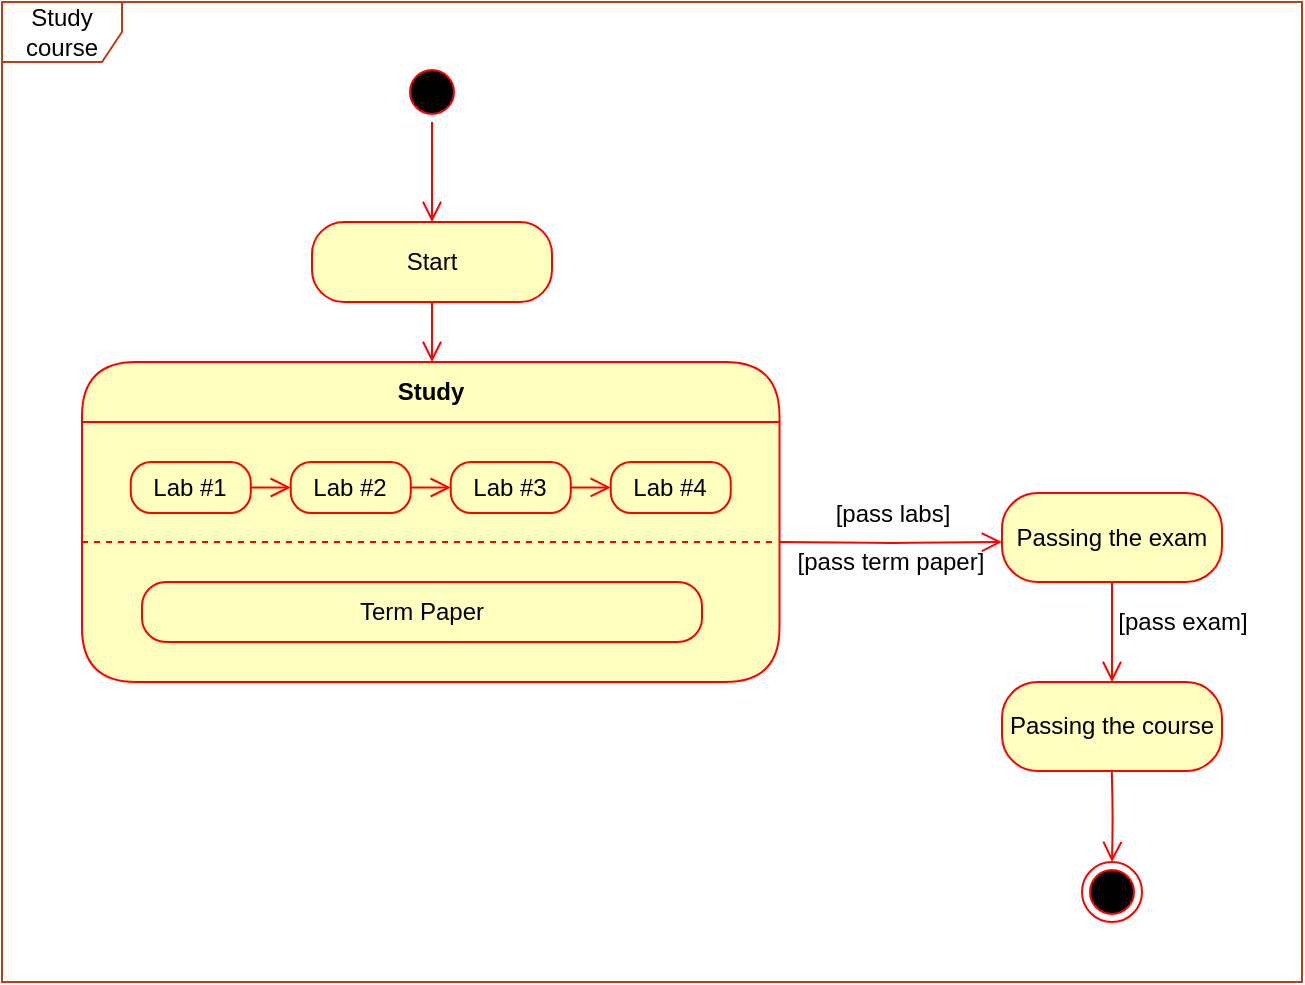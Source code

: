 <mxfile version="13.9.9" type="device"><diagram id="bHOsvXvhTpyy-ym4xDs-" name="Страница 1"><mxGraphModel dx="1024" dy="592" grid="1" gridSize="10" guides="1" tooltips="1" connect="1" arrows="1" fold="1" page="1" pageScale="1" pageWidth="827" pageHeight="1169" math="0" shadow="0"><root><mxCell id="0"/><mxCell id="1" parent="0"/><mxCell id="iS0TvYPdSfrJgeMTZOnv-45" value="" style="rounded=0;whiteSpace=wrap;html=1;strokeColor=#B84014;" vertex="1" parent="1"><mxGeometry x="170" y="80" width="650" height="490" as="geometry"/></mxCell><mxCell id="iS0TvYPdSfrJgeMTZOnv-1" value="" style="ellipse;html=1;shape=startState;fillColor=#000000;strokeColor=#ff0000;" vertex="1" parent="1"><mxGeometry x="370" y="110" width="30" height="30" as="geometry"/></mxCell><mxCell id="iS0TvYPdSfrJgeMTZOnv-2" value="" style="edgeStyle=orthogonalEdgeStyle;html=1;verticalAlign=bottom;endArrow=open;endSize=8;strokeColor=#ff0000;entryX=0.5;entryY=0;entryDx=0;entryDy=0;" edge="1" source="iS0TvYPdSfrJgeMTZOnv-1" parent="1" target="iS0TvYPdSfrJgeMTZOnv-6"><mxGeometry relative="1" as="geometry"><mxPoint x="385" y="160" as="targetPoint"/></mxGeometry></mxCell><mxCell id="iS0TvYPdSfrJgeMTZOnv-3" value="Study" style="swimlane;html=1;fontStyle=1;align=center;verticalAlign=middle;childLayout=stackLayout;horizontal=1;startSize=30;horizontalStack=0;resizeParent=0;resizeLast=1;container=0;fontColor=#000000;collapsible=0;rounded=1;arcSize=30;strokeColor=#ff0000;fillColor=#ffffc0;swimlaneFillColor=#ffffc0;dropTarget=0;" vertex="1" parent="1"><mxGeometry x="210" y="260" width="348.75" height="160" as="geometry"/></mxCell><mxCell id="iS0TvYPdSfrJgeMTZOnv-6" value="Start" style="rounded=1;whiteSpace=wrap;html=1;arcSize=40;fontColor=#000000;fillColor=#ffffc0;strokeColor=#ff0000;" vertex="1" parent="1"><mxGeometry x="325" y="190" width="120" height="40" as="geometry"/></mxCell><mxCell id="iS0TvYPdSfrJgeMTZOnv-7" value="" style="edgeStyle=orthogonalEdgeStyle;html=1;verticalAlign=bottom;endArrow=open;endSize=8;strokeColor=#ff0000;" edge="1" source="iS0TvYPdSfrJgeMTZOnv-6" parent="1"><mxGeometry relative="1" as="geometry"><mxPoint x="385" y="260" as="targetPoint"/></mxGeometry></mxCell><mxCell id="iS0TvYPdSfrJgeMTZOnv-11" value="Term Paper" style="rounded=1;whiteSpace=wrap;html=1;arcSize=40;fontColor=#000000;fillColor=#ffffc0;strokeColor=#ff0000;" vertex="1" parent="1"><mxGeometry x="240" y="370" width="280" height="30" as="geometry"/></mxCell><mxCell id="iS0TvYPdSfrJgeMTZOnv-13" value="Lab #1" style="rounded=1;whiteSpace=wrap;html=1;arcSize=40;fontColor=#000000;fillColor=#ffffc0;strokeColor=#ff0000;" vertex="1" parent="1"><mxGeometry x="234.38" y="310" width="60" height="25.5" as="geometry"/></mxCell><mxCell id="iS0TvYPdSfrJgeMTZOnv-19" value="" style="edgeStyle=orthogonalEdgeStyle;html=1;verticalAlign=bottom;endArrow=open;endSize=8;strokeColor=#ff0000;entryX=0.5;entryY=0;entryDx=0;entryDy=0;" edge="1" parent="1" source="iS0TvYPdSfrJgeMTZOnv-36" target="iS0TvYPdSfrJgeMTZOnv-37"><mxGeometry relative="1" as="geometry"><mxPoint x="714.86" y="420" as="targetPoint"/><mxPoint x="714.86" y="350" as="sourcePoint"/><Array as="points"/></mxGeometry></mxCell><mxCell id="iS0TvYPdSfrJgeMTZOnv-27" value="" style="edgeStyle=orthogonalEdgeStyle;html=1;verticalAlign=bottom;endArrow=none;endSize=8;strokeColor=#ff0000;endFill=0;dashed=1;" edge="1" parent="1"><mxGeometry relative="1" as="geometry"><mxPoint x="557.5" y="350" as="targetPoint"/><mxPoint x="210" y="350" as="sourcePoint"/></mxGeometry></mxCell><mxCell id="iS0TvYPdSfrJgeMTZOnv-28" value="Lab #2" style="rounded=1;whiteSpace=wrap;html=1;arcSize=40;fontColor=#000000;fillColor=#ffffc0;strokeColor=#ff0000;" vertex="1" parent="1"><mxGeometry x="314.38" y="310" width="60" height="25.5" as="geometry"/></mxCell><mxCell id="iS0TvYPdSfrJgeMTZOnv-29" value="Lab #3" style="rounded=1;whiteSpace=wrap;html=1;arcSize=40;fontColor=#000000;fillColor=#ffffc0;strokeColor=#ff0000;" vertex="1" parent="1"><mxGeometry x="394.38" y="310" width="60" height="25.5" as="geometry"/></mxCell><mxCell id="iS0TvYPdSfrJgeMTZOnv-30" value="Lab #4" style="rounded=1;whiteSpace=wrap;html=1;arcSize=40;fontColor=#000000;fillColor=#ffffc0;strokeColor=#ff0000;" vertex="1" parent="1"><mxGeometry x="474.38" y="310" width="60" height="25.5" as="geometry"/></mxCell><mxCell id="iS0TvYPdSfrJgeMTZOnv-31" value="" style="edgeStyle=orthogonalEdgeStyle;html=1;verticalAlign=bottom;endArrow=open;endSize=8;strokeColor=#ff0000;exitX=1;exitY=0.5;exitDx=0;exitDy=0;" edge="1" parent="1" source="iS0TvYPdSfrJgeMTZOnv-29"><mxGeometry relative="1" as="geometry"><mxPoint x="474.38" y="322.65" as="targetPoint"/><mxPoint x="460" y="323" as="sourcePoint"/><Array as="points"><mxPoint x="474" y="323"/></Array></mxGeometry></mxCell><mxCell id="iS0TvYPdSfrJgeMTZOnv-32" value="" style="edgeStyle=orthogonalEdgeStyle;html=1;verticalAlign=bottom;endArrow=open;endSize=8;strokeColor=#ff0000;exitX=1;exitY=0.5;exitDx=0;exitDy=0;" edge="1" parent="1"><mxGeometry relative="1" as="geometry"><mxPoint x="394.38" y="322.7" as="targetPoint"/><mxPoint x="374.38" y="322.8" as="sourcePoint"/><Array as="points"><mxPoint x="394" y="323.05"/></Array></mxGeometry></mxCell><mxCell id="iS0TvYPdSfrJgeMTZOnv-33" value="" style="edgeStyle=orthogonalEdgeStyle;html=1;verticalAlign=bottom;endArrow=open;endSize=8;strokeColor=#ff0000;exitX=1;exitY=0.5;exitDx=0;exitDy=0;" edge="1" parent="1"><mxGeometry relative="1" as="geometry"><mxPoint x="314.38" y="322.7" as="targetPoint"/><mxPoint x="294.38" y="322.8" as="sourcePoint"/><Array as="points"><mxPoint x="314" y="323.05"/></Array></mxGeometry></mxCell><mxCell id="iS0TvYPdSfrJgeMTZOnv-35" value="" style="edgeStyle=orthogonalEdgeStyle;html=1;verticalAlign=bottom;endArrow=open;endSize=8;strokeColor=#ff0000;entryX=0;entryY=0.551;entryDx=0;entryDy=0;entryPerimeter=0;" edge="1" parent="1" target="iS0TvYPdSfrJgeMTZOnv-36"><mxGeometry relative="1" as="geometry"><mxPoint x="628.75" y="350" as="targetPoint"/><mxPoint x="558.75" y="350" as="sourcePoint"/></mxGeometry></mxCell><mxCell id="iS0TvYPdSfrJgeMTZOnv-36" value="Passing the exam" style="rounded=1;whiteSpace=wrap;html=1;arcSize=40;fontColor=#000000;fillColor=#ffffc0;strokeColor=#ff0000;" vertex="1" parent="1"><mxGeometry x="670" y="325.5" width="110" height="44.5" as="geometry"/></mxCell><mxCell id="iS0TvYPdSfrJgeMTZOnv-37" value="Passing the course" style="rounded=1;whiteSpace=wrap;html=1;arcSize=40;fontColor=#000000;fillColor=#ffffc0;strokeColor=#ff0000;" vertex="1" parent="1"><mxGeometry x="670" y="420" width="110" height="44.5" as="geometry"/></mxCell><mxCell id="iS0TvYPdSfrJgeMTZOnv-39" value="[pass labs]" style="text;html=1;align=center;verticalAlign=middle;resizable=0;points=[];autosize=1;" vertex="1" parent="1"><mxGeometry x="580" y="325.5" width="70" height="20" as="geometry"/></mxCell><mxCell id="iS0TvYPdSfrJgeMTZOnv-40" value="[pass t&lt;span&gt;erm paper&lt;/span&gt;]" style="text;html=1;align=center;verticalAlign=middle;resizable=0;points=[];autosize=1;" vertex="1" parent="1"><mxGeometry x="558.75" y="350" width="110" height="20" as="geometry"/></mxCell><mxCell id="iS0TvYPdSfrJgeMTZOnv-41" value="[pass exam]" style="text;html=1;align=center;verticalAlign=middle;resizable=0;points=[];autosize=1;" vertex="1" parent="1"><mxGeometry x="720" y="380" width="80" height="20" as="geometry"/></mxCell><mxCell id="iS0TvYPdSfrJgeMTZOnv-42" value="" style="ellipse;html=1;shape=endState;fillColor=#000000;strokeColor=#ff0000;" vertex="1" parent="1"><mxGeometry x="710" y="510" width="30" height="30" as="geometry"/></mxCell><mxCell id="iS0TvYPdSfrJgeMTZOnv-43" value="" style="edgeStyle=orthogonalEdgeStyle;html=1;verticalAlign=bottom;endArrow=open;endSize=8;strokeColor=#ff0000;entryX=0.5;entryY=0;entryDx=0;entryDy=0;" edge="1" parent="1" target="iS0TvYPdSfrJgeMTZOnv-42"><mxGeometry relative="1" as="geometry"><mxPoint x="725" y="500" as="targetPoint"/><mxPoint x="724.9" y="464.5" as="sourcePoint"/><Array as="points"/></mxGeometry></mxCell><mxCell id="iS0TvYPdSfrJgeMTZOnv-44" value="Study course" style="shape=umlFrame;whiteSpace=wrap;html=1;strokeColor=#B84014;" vertex="1" parent="1"><mxGeometry x="170" y="80" width="650" height="490" as="geometry"/></mxCell></root></mxGraphModel></diagram></mxfile>